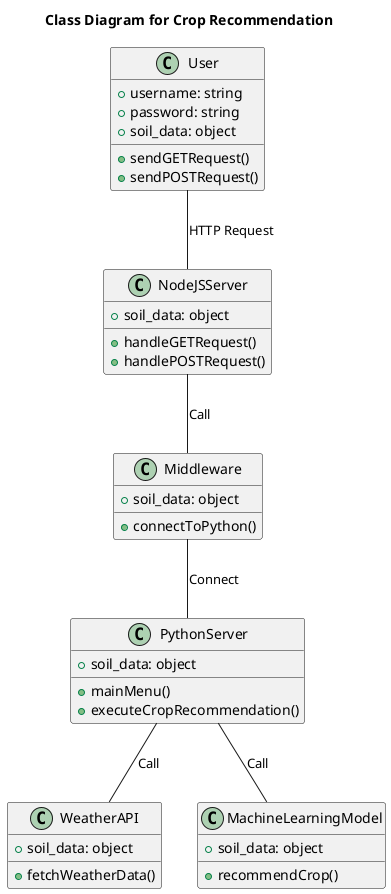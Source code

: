 @startuml Crop Recommendation
title Class Diagram for Crop Recommendation

class User {
    + username: string
    + password: string
    + soil_data: object
    + sendGETRequest()
    + sendPOSTRequest()
}

class NodeJSServer {
    + soil_data: object
    + handleGETRequest()
    + handlePOSTRequest()
}

class Middleware {
    + soil_data: object
    + connectToPython()
}

class PythonServer {
    + soil_data: object
    + mainMenu()
    + executeCropRecommendation()
}

class WeatherAPI {
    + soil_data: object
    + fetchWeatherData()
}

class MachineLearningModel {
    + soil_data: object
    + recommendCrop()
}

User -- NodeJSServer : HTTP Request
NodeJSServer -- Middleware : Call
Middleware -- PythonServer : Connect
PythonServer -- WeatherAPI : Call
PythonServer -- MachineLearningModel : Call
@enduml